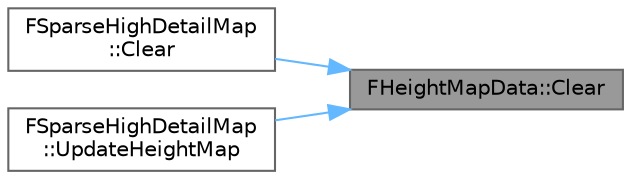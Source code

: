 digraph "FHeightMapData::Clear"
{
 // INTERACTIVE_SVG=YES
 // LATEX_PDF_SIZE
  bgcolor="transparent";
  edge [fontname=Helvetica,fontsize=10,labelfontname=Helvetica,labelfontsize=10];
  node [fontname=Helvetica,fontsize=10,shape=box,height=0.2,width=0.4];
  rankdir="RL";
  Node1 [id="Node000001",label="FHeightMapData::Clear",height=0.2,width=0.4,color="gray40", fillcolor="grey60", style="filled", fontcolor="black",tooltip=" "];
  Node1 -> Node2 [id="edge1_Node000001_Node000002",dir="back",color="steelblue1",style="solid",tooltip=" "];
  Node2 [id="Node000002",label="FSparseHighDetailMap\l::Clear",height=0.2,width=0.4,color="grey40", fillcolor="white", style="filled",URL="$d1/d85/classFSparseHighDetailMap.html#a320ab9d59929d6bab6dc42a52910a8de",tooltip=" "];
  Node1 -> Node3 [id="edge2_Node000001_Node000003",dir="back",color="steelblue1",style="solid",tooltip=" "];
  Node3 [id="Node000003",label="FSparseHighDetailMap\l::UpdateHeightMap",height=0.2,width=0.4,color="grey40", fillcolor="white", style="filled",URL="$d1/d85/classFSparseHighDetailMap.html#ae90950e02e0e8423f20f4defce14bf0e",tooltip=" "];
}
